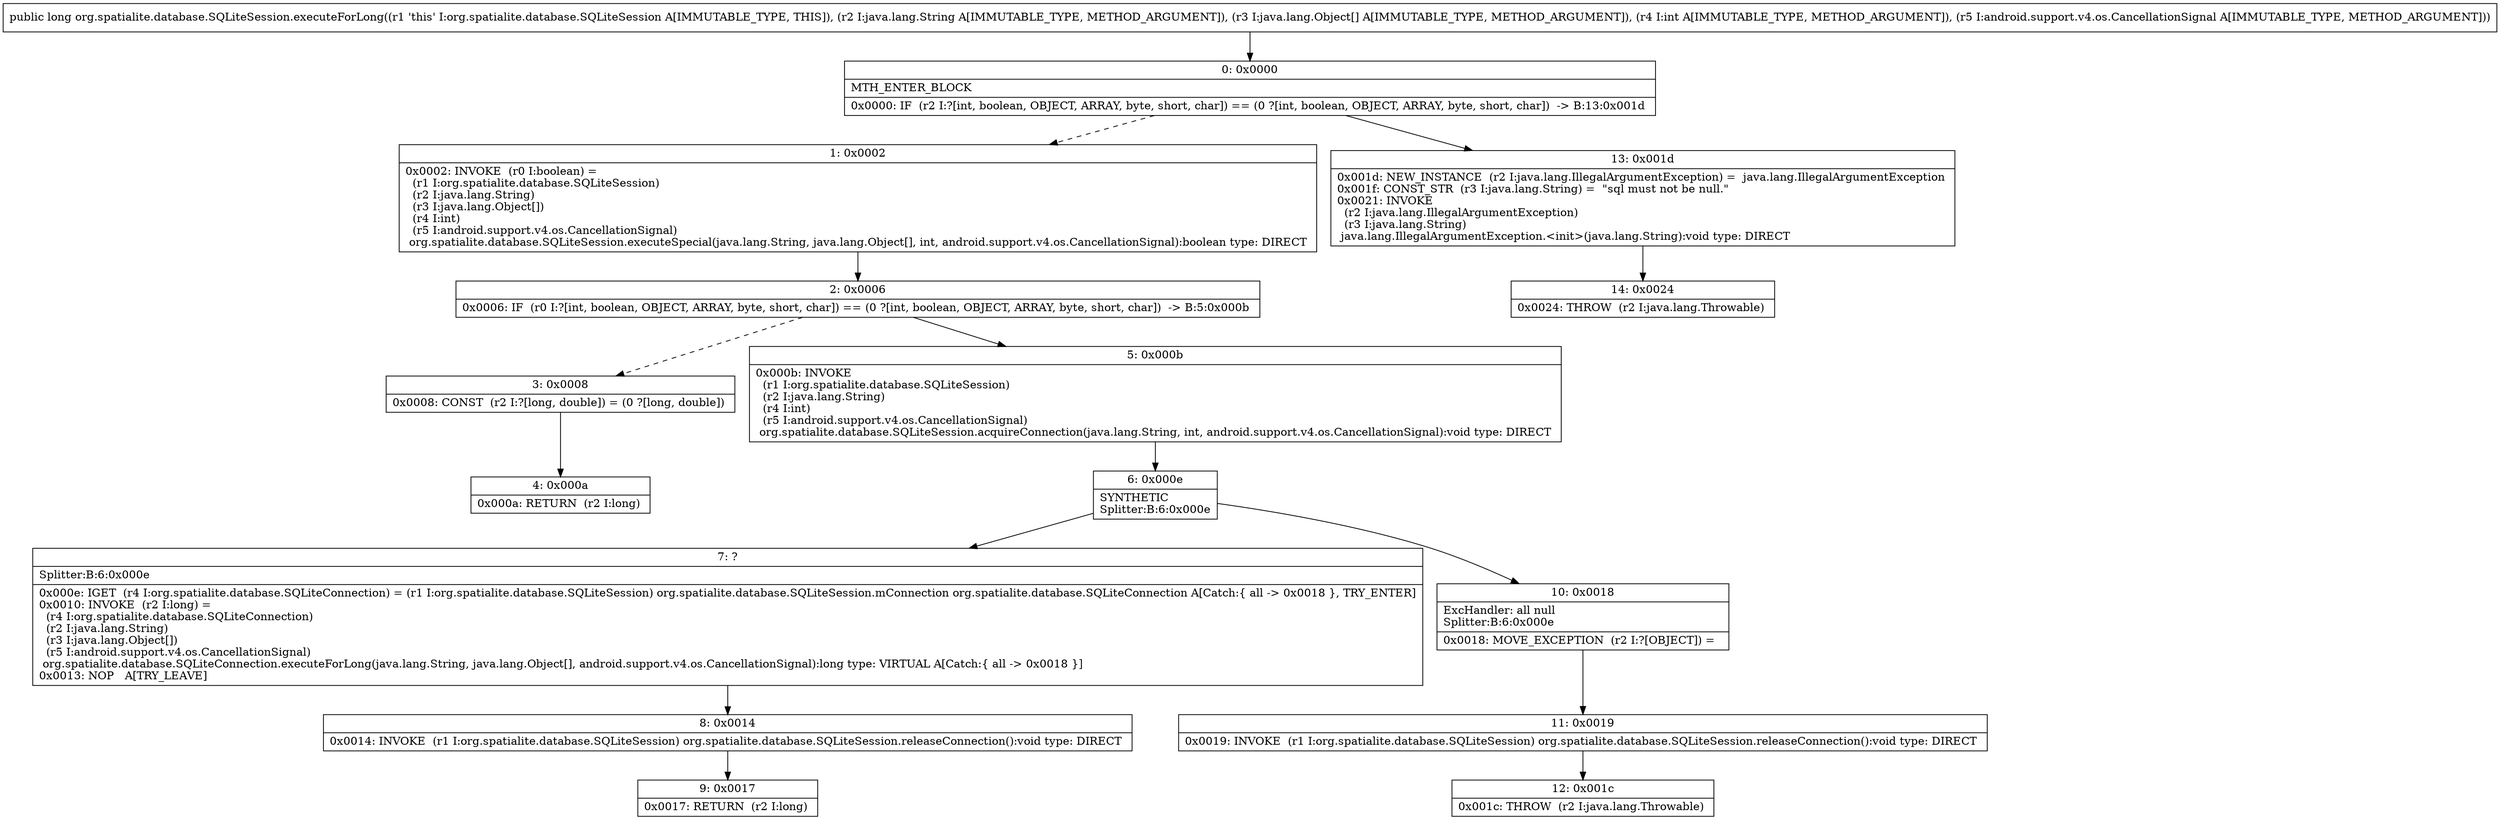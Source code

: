 digraph "CFG fororg.spatialite.database.SQLiteSession.executeForLong(Ljava\/lang\/String;[Ljava\/lang\/Object;ILandroid\/support\/v4\/os\/CancellationSignal;)J" {
Node_0 [shape=record,label="{0\:\ 0x0000|MTH_ENTER_BLOCK\l|0x0000: IF  (r2 I:?[int, boolean, OBJECT, ARRAY, byte, short, char]) == (0 ?[int, boolean, OBJECT, ARRAY, byte, short, char])  \-\> B:13:0x001d \l}"];
Node_1 [shape=record,label="{1\:\ 0x0002|0x0002: INVOKE  (r0 I:boolean) = \l  (r1 I:org.spatialite.database.SQLiteSession)\l  (r2 I:java.lang.String)\l  (r3 I:java.lang.Object[])\l  (r4 I:int)\l  (r5 I:android.support.v4.os.CancellationSignal)\l org.spatialite.database.SQLiteSession.executeSpecial(java.lang.String, java.lang.Object[], int, android.support.v4.os.CancellationSignal):boolean type: DIRECT \l}"];
Node_2 [shape=record,label="{2\:\ 0x0006|0x0006: IF  (r0 I:?[int, boolean, OBJECT, ARRAY, byte, short, char]) == (0 ?[int, boolean, OBJECT, ARRAY, byte, short, char])  \-\> B:5:0x000b \l}"];
Node_3 [shape=record,label="{3\:\ 0x0008|0x0008: CONST  (r2 I:?[long, double]) = (0 ?[long, double]) \l}"];
Node_4 [shape=record,label="{4\:\ 0x000a|0x000a: RETURN  (r2 I:long) \l}"];
Node_5 [shape=record,label="{5\:\ 0x000b|0x000b: INVOKE  \l  (r1 I:org.spatialite.database.SQLiteSession)\l  (r2 I:java.lang.String)\l  (r4 I:int)\l  (r5 I:android.support.v4.os.CancellationSignal)\l org.spatialite.database.SQLiteSession.acquireConnection(java.lang.String, int, android.support.v4.os.CancellationSignal):void type: DIRECT \l}"];
Node_6 [shape=record,label="{6\:\ 0x000e|SYNTHETIC\lSplitter:B:6:0x000e\l}"];
Node_7 [shape=record,label="{7\:\ ?|Splitter:B:6:0x000e\l|0x000e: IGET  (r4 I:org.spatialite.database.SQLiteConnection) = (r1 I:org.spatialite.database.SQLiteSession) org.spatialite.database.SQLiteSession.mConnection org.spatialite.database.SQLiteConnection A[Catch:\{ all \-\> 0x0018 \}, TRY_ENTER]\l0x0010: INVOKE  (r2 I:long) = \l  (r4 I:org.spatialite.database.SQLiteConnection)\l  (r2 I:java.lang.String)\l  (r3 I:java.lang.Object[])\l  (r5 I:android.support.v4.os.CancellationSignal)\l org.spatialite.database.SQLiteConnection.executeForLong(java.lang.String, java.lang.Object[], android.support.v4.os.CancellationSignal):long type: VIRTUAL A[Catch:\{ all \-\> 0x0018 \}]\l0x0013: NOP   A[TRY_LEAVE]\l}"];
Node_8 [shape=record,label="{8\:\ 0x0014|0x0014: INVOKE  (r1 I:org.spatialite.database.SQLiteSession) org.spatialite.database.SQLiteSession.releaseConnection():void type: DIRECT \l}"];
Node_9 [shape=record,label="{9\:\ 0x0017|0x0017: RETURN  (r2 I:long) \l}"];
Node_10 [shape=record,label="{10\:\ 0x0018|ExcHandler: all null\lSplitter:B:6:0x000e\l|0x0018: MOVE_EXCEPTION  (r2 I:?[OBJECT]) =  \l}"];
Node_11 [shape=record,label="{11\:\ 0x0019|0x0019: INVOKE  (r1 I:org.spatialite.database.SQLiteSession) org.spatialite.database.SQLiteSession.releaseConnection():void type: DIRECT \l}"];
Node_12 [shape=record,label="{12\:\ 0x001c|0x001c: THROW  (r2 I:java.lang.Throwable) \l}"];
Node_13 [shape=record,label="{13\:\ 0x001d|0x001d: NEW_INSTANCE  (r2 I:java.lang.IllegalArgumentException) =  java.lang.IllegalArgumentException \l0x001f: CONST_STR  (r3 I:java.lang.String) =  \"sql must not be null.\" \l0x0021: INVOKE  \l  (r2 I:java.lang.IllegalArgumentException)\l  (r3 I:java.lang.String)\l java.lang.IllegalArgumentException.\<init\>(java.lang.String):void type: DIRECT \l}"];
Node_14 [shape=record,label="{14\:\ 0x0024|0x0024: THROW  (r2 I:java.lang.Throwable) \l}"];
MethodNode[shape=record,label="{public long org.spatialite.database.SQLiteSession.executeForLong((r1 'this' I:org.spatialite.database.SQLiteSession A[IMMUTABLE_TYPE, THIS]), (r2 I:java.lang.String A[IMMUTABLE_TYPE, METHOD_ARGUMENT]), (r3 I:java.lang.Object[] A[IMMUTABLE_TYPE, METHOD_ARGUMENT]), (r4 I:int A[IMMUTABLE_TYPE, METHOD_ARGUMENT]), (r5 I:android.support.v4.os.CancellationSignal A[IMMUTABLE_TYPE, METHOD_ARGUMENT])) }"];
MethodNode -> Node_0;
Node_0 -> Node_1[style=dashed];
Node_0 -> Node_13;
Node_1 -> Node_2;
Node_2 -> Node_3[style=dashed];
Node_2 -> Node_5;
Node_3 -> Node_4;
Node_5 -> Node_6;
Node_6 -> Node_7;
Node_6 -> Node_10;
Node_7 -> Node_8;
Node_8 -> Node_9;
Node_10 -> Node_11;
Node_11 -> Node_12;
Node_13 -> Node_14;
}


